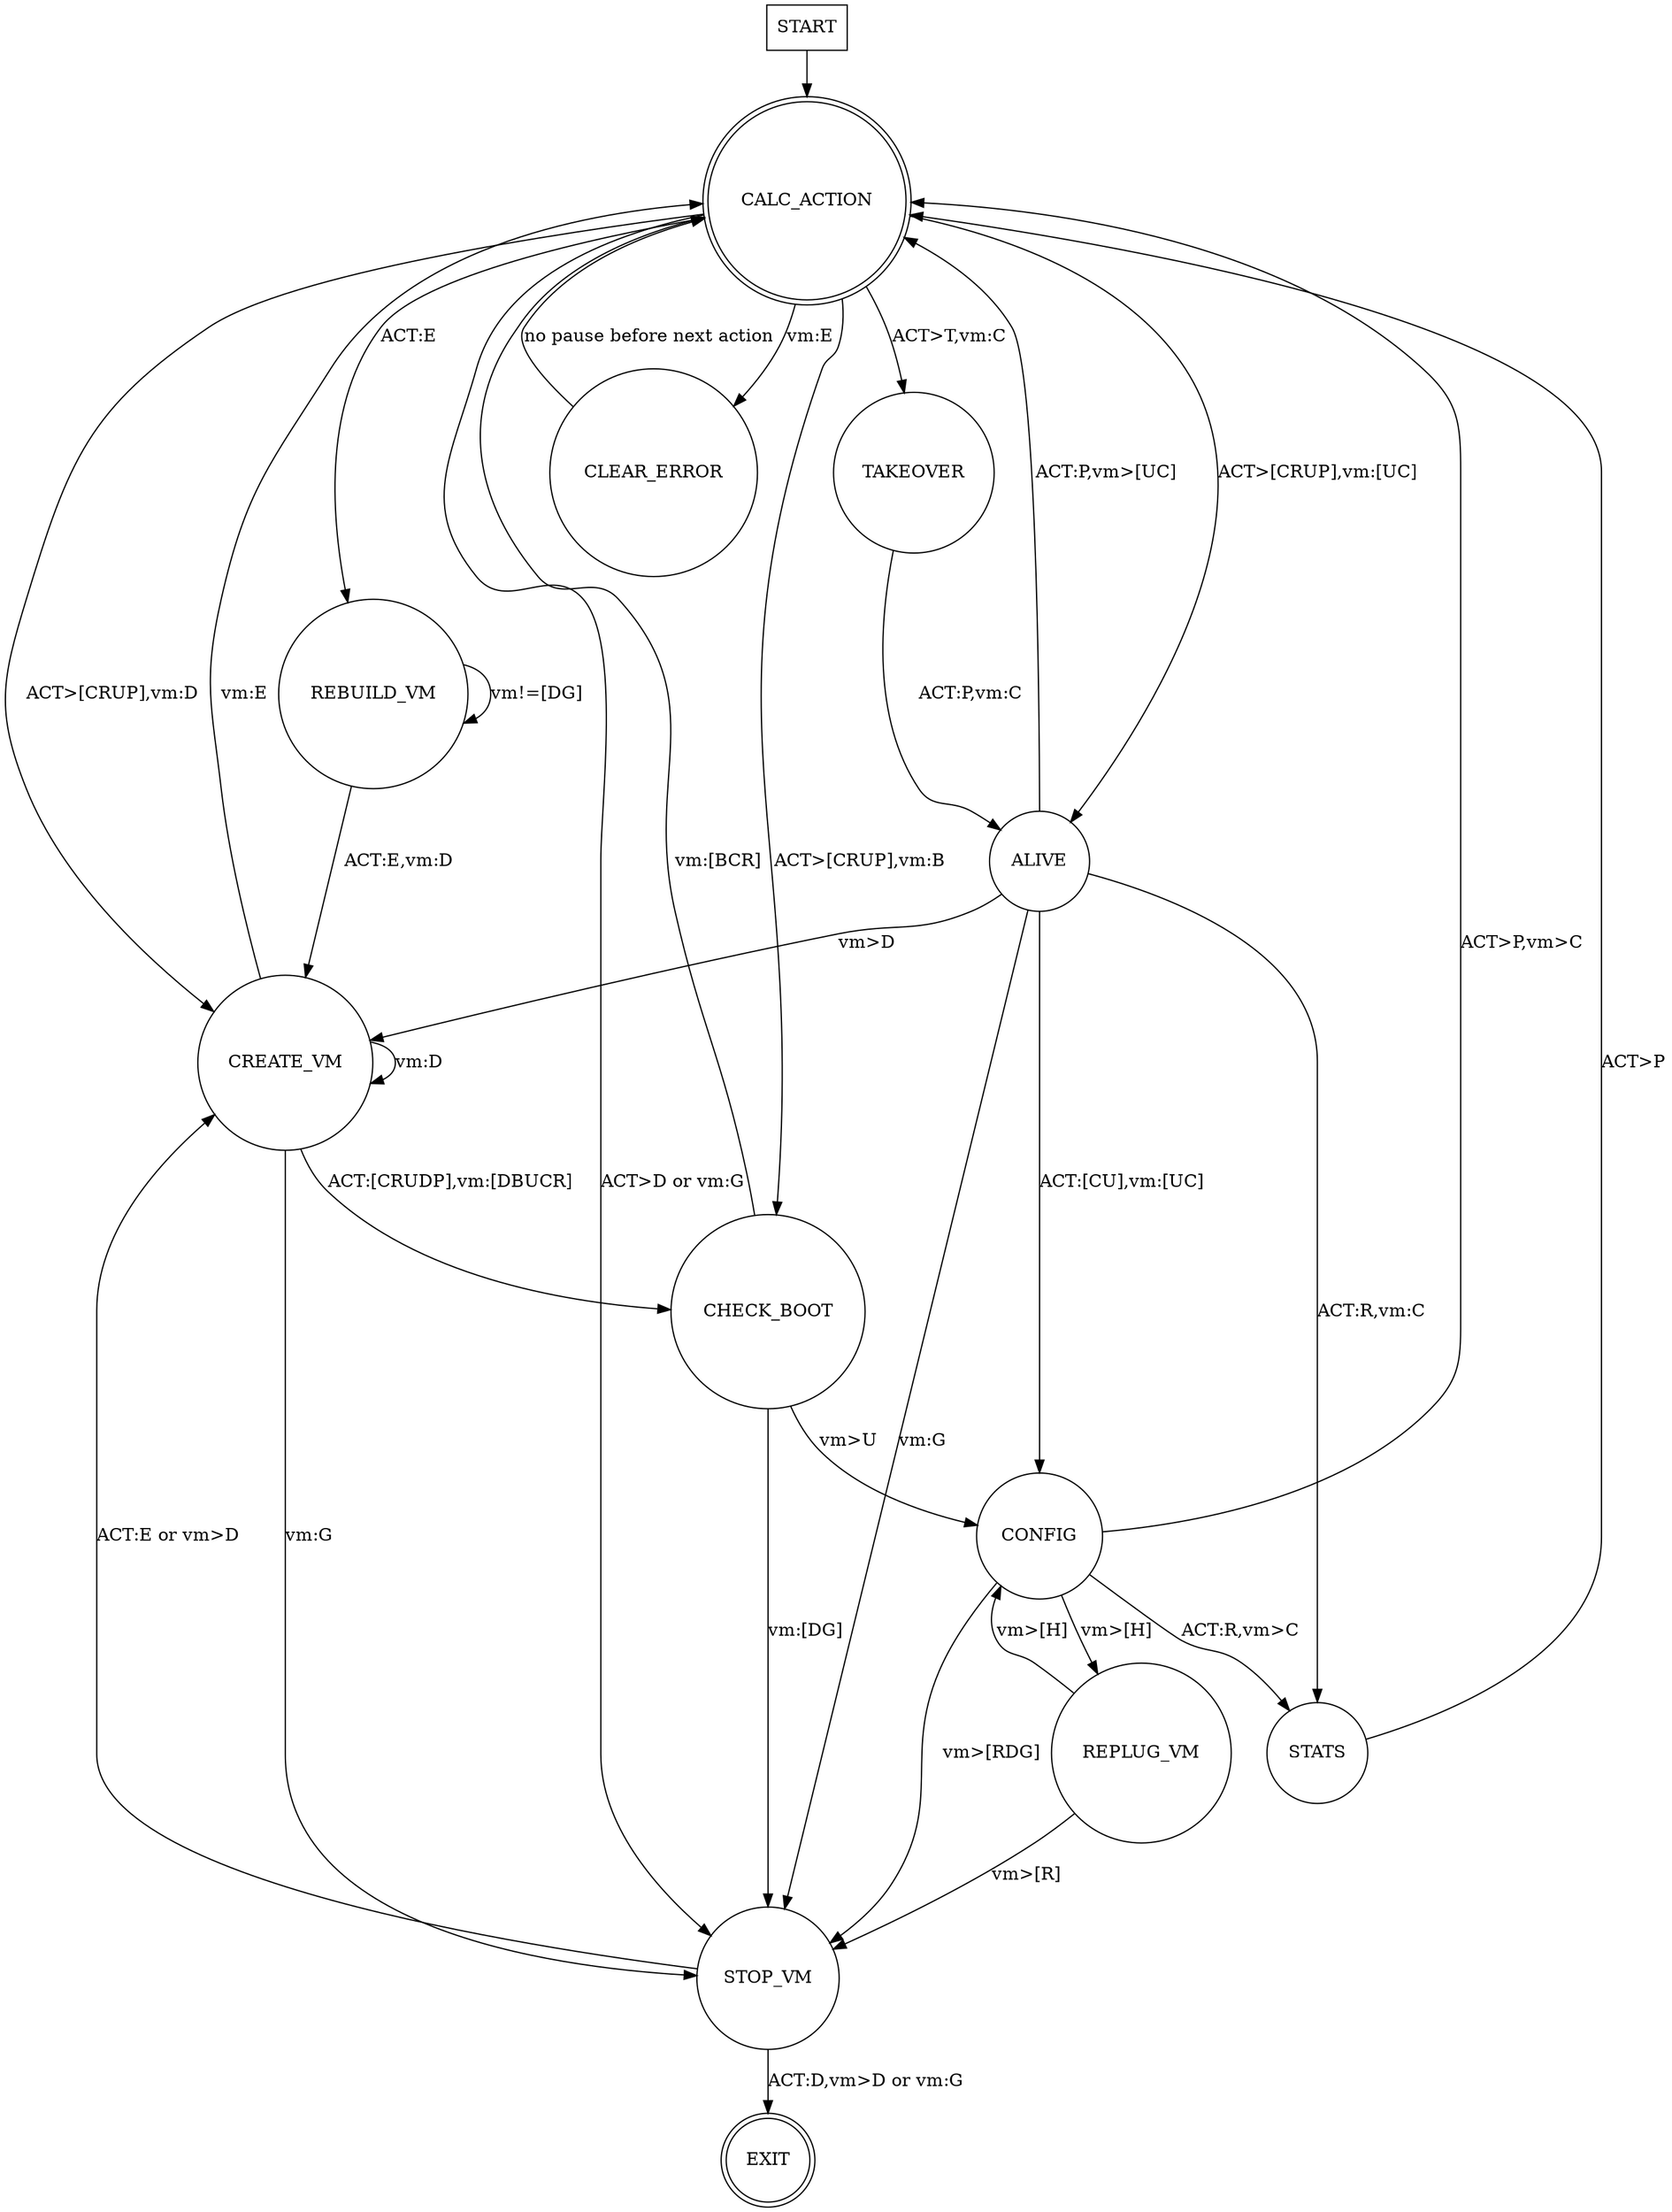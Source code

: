 digraph rug {
  // rankdir=LR;

  node [shape = rectangle];
  START;

  // These nodes enter and exit the state machine.

  node [shape = doublecircle];
  EXIT;
  CALC_ACTION;

  node [shape = circle];

  START -> CALC_ACTION;

  CALC_ACTION -> ALIVE [ label = "ACT>[CRUP],vm:[UC]" ];
  CALC_ACTION -> CREATE_VM [ label = "ACT>[CRUP],vm:D" ];
  CALC_ACTION -> CHECK_BOOT [ label = "ACT>[CRUP],vm:B" ];
  CALC_ACTION -> REBUILD_VM [ label = "ACT:E" ];
  CALC_ACTION -> STOP_VM [ label = "ACT>D or vm:G" ];
  CALC_ACTION -> CLEAR_ERROR [ label = "vm:E" ];
  CALC_ACTION -> TAKEOVER [ label = "ACT>T,vm:C" ];

  ALIVE -> CREATE_VM [ label = "vm>D" ];
  ALIVE -> CONFIG [ label = "ACT:[CU],vm:[UC]" ];
  ALIVE -> STATS [ label = "ACT:R,vm:C" ];
  ALIVE -> CALC_ACTION [ label = "ACT:P,vm>[UC]" ];
  ALIVE -> STOP_VM [ label = "vm:G" ];

  CREATE_VM -> CHECK_BOOT [ label = "ACT:[CRUDP],vm:[DBUCR]" ];
  CREATE_VM -> STOP_VM [ label = "vm:G" ];
  CREATE_VM -> CALC_ACTION [ label = "vm:E" ];
  CREATE_VM -> CREATE_VM [ label = "vm:D" ];

  CHECK_BOOT -> CONFIG [ label = "vm>U" ];
  CHECK_BOOT -> CALC_ACTION [ label = "vm:[BCR]" ];
  CHECK_BOOT -> STOP_VM [ label = "vm:[DG]" ];

  CONFIG -> STATS [ label = "ACT:R,vm>C" ];
  CONFIG -> CALC_ACTION [ label = "ACT>P,vm>C" ];
  CONFIG -> REPLUG_VM [ label = "vm>[H]" ];
  CONFIG -> STOP_VM [ label = "vm>[RDG]" ];

  REPLUG_VM -> CONFIG [ label = "vm>[H]" ];
  REPLUG_VM -> STOP_VM [ label = "vm>[R]" ];

  STATS -> CALC_ACTION [ label = "ACT>P" ];

  CLEAR_ERROR -> CALC_ACTION [ label = "no pause before next action" ];

  REBUILD_VM -> REBUILD_VM [ label = "vm!=[DG]" ];
  REBUILD_VM -> CREATE_VM [ label = "ACT:E,vm:D" ];

  STOP_VM -> CREATE_VM [ label = "ACT:E or vm>D" ];
  STOP_VM -> EXIT [ label = "ACT:D,vm>D or vm:G" ];

  TAKEOVER -> ALIVE [ label = "ACT:P,vm:C" ];
}
